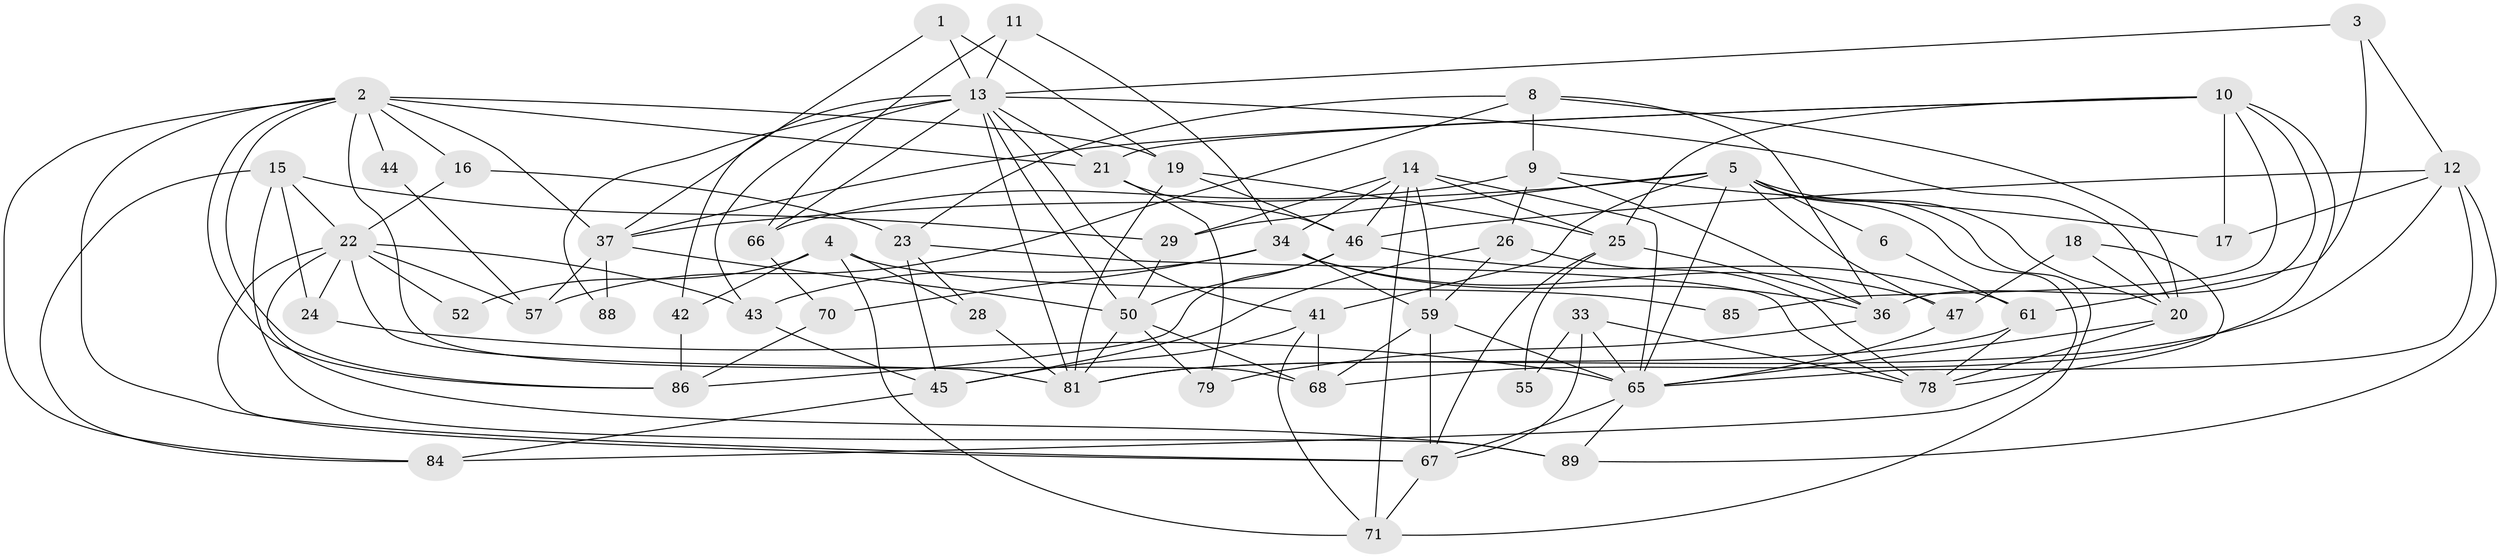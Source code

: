 // original degree distribution, {3: 0.3, 6: 0.08888888888888889, 2: 0.13333333333333333, 5: 0.2111111111111111, 7: 0.044444444444444446, 4: 0.2111111111111111, 8: 0.011111111111111112}
// Generated by graph-tools (version 1.1) at 2025/11/02/27/25 16:11:24]
// undirected, 58 vertices, 144 edges
graph export_dot {
graph [start="1"]
  node [color=gray90,style=filled];
  1;
  2 [super="+35"];
  3 [super="+69"];
  4 [super="+7"];
  5 [super="+39"];
  6;
  8 [super="+54"];
  9;
  10;
  11 [super="+49"];
  12 [super="+40"];
  13 [super="+58"];
  14 [super="+87"];
  15 [super="+30"];
  16;
  17;
  18;
  19 [super="+38"];
  20 [super="+83"];
  21 [super="+80"];
  22 [super="+64"];
  23 [super="+31"];
  24;
  25 [super="+27"];
  26 [super="+32"];
  28;
  29 [super="+56"];
  33;
  34 [super="+74"];
  36 [super="+51"];
  37 [super="+60"];
  41;
  42;
  43 [super="+48"];
  44;
  45 [super="+73"];
  46 [super="+53"];
  47;
  50 [super="+63"];
  52;
  55;
  57 [super="+77"];
  59 [super="+62"];
  61;
  65 [super="+90"];
  66 [super="+75"];
  67 [super="+72"];
  68 [super="+76"];
  70;
  71;
  78;
  79;
  81 [super="+82"];
  84;
  85;
  86;
  88;
  89;
  1 -- 37;
  1 -- 19;
  1 -- 13;
  2 -- 86;
  2 -- 86;
  2 -- 37;
  2 -- 44;
  2 -- 67;
  2 -- 16;
  2 -- 84;
  2 -- 68;
  2 -- 19;
  2 -- 21;
  3 -- 13;
  3 -- 12;
  3 -- 61;
  4 -- 42;
  4 -- 71;
  4 -- 52;
  4 -- 85;
  4 -- 28;
  5 -- 47;
  5 -- 71;
  5 -- 65;
  5 -- 84;
  5 -- 37;
  5 -- 6;
  5 -- 41;
  5 -- 29;
  5 -- 20;
  6 -- 61;
  8 -- 23;
  8 -- 36;
  8 -- 9;
  8 -- 20;
  8 -- 57;
  9 -- 17;
  9 -- 26;
  9 -- 66;
  9 -- 36;
  10 -- 25;
  10 -- 37;
  10 -- 17;
  10 -- 21;
  10 -- 68;
  10 -- 85;
  10 -- 36;
  11 -- 13;
  11 -- 34;
  11 -- 66;
  12 -- 65;
  12 -- 81;
  12 -- 17;
  12 -- 89;
  12 -- 46;
  13 -- 81;
  13 -- 50;
  13 -- 66;
  13 -- 41;
  13 -- 42;
  13 -- 43;
  13 -- 88;
  13 -- 21;
  13 -- 20;
  14 -- 59;
  14 -- 34;
  14 -- 46;
  14 -- 65;
  14 -- 71;
  14 -- 25;
  14 -- 29;
  15 -- 89;
  15 -- 84;
  15 -- 22;
  15 -- 24;
  15 -- 29;
  16 -- 22;
  16 -- 23;
  18 -- 47;
  18 -- 20;
  18 -- 78;
  19 -- 25;
  19 -- 81;
  19 -- 46;
  20 -- 78;
  20 -- 65;
  21 -- 79;
  21 -- 46;
  22 -- 89;
  22 -- 24;
  22 -- 52;
  22 -- 57 [weight=2];
  22 -- 81;
  22 -- 43;
  22 -- 67;
  23 -- 28;
  23 -- 45;
  23 -- 78;
  24 -- 65;
  25 -- 36;
  25 -- 55;
  25 -- 67;
  26 -- 78;
  26 -- 59 [weight=2];
  26 -- 45;
  28 -- 81;
  29 -- 50;
  33 -- 65;
  33 -- 55;
  33 -- 78;
  33 -- 67;
  34 -- 36;
  34 -- 43;
  34 -- 59;
  34 -- 70;
  34 -- 47;
  36 -- 79;
  37 -- 50;
  37 -- 57;
  37 -- 88;
  41 -- 45;
  41 -- 68;
  41 -- 71;
  42 -- 86;
  43 -- 45 [weight=2];
  44 -- 57;
  45 -- 84;
  46 -- 86;
  46 -- 50;
  46 -- 61;
  47 -- 65;
  50 -- 79;
  50 -- 68;
  50 -- 81;
  59 -- 68;
  59 -- 65;
  59 -- 67;
  61 -- 78;
  61 -- 81;
  65 -- 89;
  65 -- 67;
  66 -- 70;
  67 -- 71;
  70 -- 86;
}
